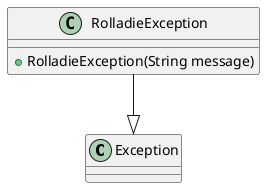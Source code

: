 @startuml

class Exception {
}

class RolladieException {
    +RolladieException(String message)
}

RolladieException --|> Exception
@enduml


@enduml